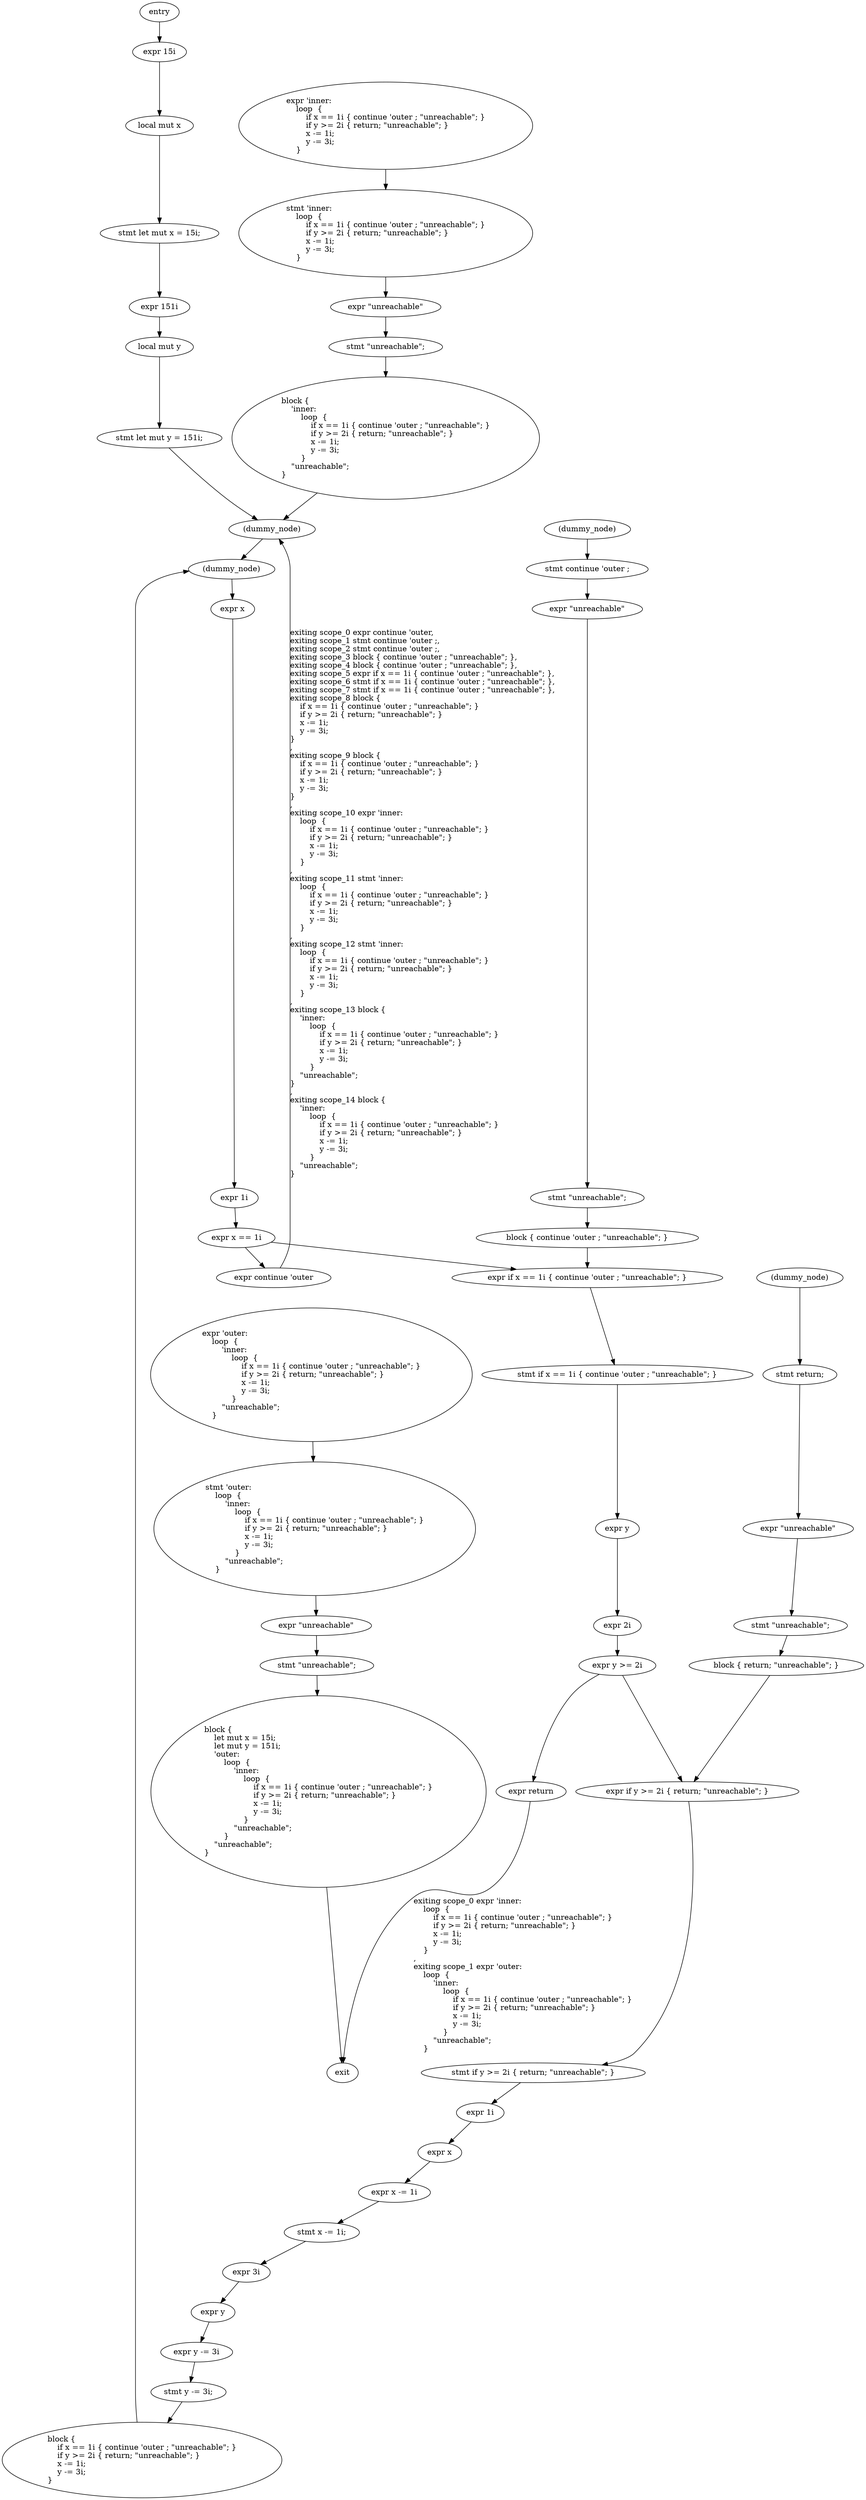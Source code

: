 digraph block {
    N0[label="entry"];
    N1[label="exit"];
    N2[label="expr 15i"];
    N3[label="local mut x"];
    N4[label="stmt let mut x = 15i;"];
    N5[label="expr 151i"];
    N6[label="local mut y"];
    N7[label="stmt let mut y = 151i;"];
    N8[label="(dummy_node)"];
    N9[label="expr \'outer:\l    loop  {\l        \'inner:\l            loop  {\l                if x == 1i { continue \'outer ; \"unreachable\"; }\l                if y >= 2i { return; \"unreachable\"; }\l                x -= 1i;\l                y -= 3i;\l            }\l        \"unreachable\";\l    }\l"];
    N10[label="(dummy_node)"];
    N11[label="expr \'inner:\l    loop  {\l        if x == 1i { continue \'outer ; \"unreachable\"; }\l        if y >= 2i { return; \"unreachable\"; }\l        x -= 1i;\l        y -= 3i;\l    }\l"];
    N12[label="expr x"];
    N13[label="expr 1i"];
    N14[label="expr x == 1i"];
    N15[label="expr continue \'outer"];
    N16[label="(dummy_node)"];
    N17[label="stmt continue \'outer ;"];
    N18[label="expr \"unreachable\""];
    N19[label="stmt \"unreachable\";"];
    N20[label="block { continue \'outer ; \"unreachable\"; }"];
    N21[label="expr if x == 1i { continue \'outer ; \"unreachable\"; }"];
    N22[label="stmt if x == 1i { continue \'outer ; \"unreachable\"; }"];
    N23[label="expr y"];
    N24[label="expr 2i"];
    N25[label="expr y >= 2i"];
    N26[label="expr return"];
    N27[label="(dummy_node)"];
    N28[label="stmt return;"];
    N29[label="expr \"unreachable\""];
    N30[label="stmt \"unreachable\";"];
    N31[label="block { return; \"unreachable\"; }"];
    N32[label="expr if y >= 2i { return; \"unreachable\"; }"];
    N33[label="stmt if y >= 2i { return; \"unreachable\"; }"];
    N34[label="expr 1i"];
    N35[label="expr x"];
    N36[label="expr x -= 1i"];
    N37[label="stmt x -= 1i;"];
    N38[label="expr 3i"];
    N39[label="expr y"];
    N40[label="expr y -= 3i"];
    N41[label="stmt y -= 3i;"];
    N42[label="block {\l    if x == 1i { continue \'outer ; \"unreachable\"; }\l    if y >= 2i { return; \"unreachable\"; }\l    x -= 1i;\l    y -= 3i;\l}\l"];
    N43[label="stmt \'inner:\l    loop  {\l        if x == 1i { continue \'outer ; \"unreachable\"; }\l        if y >= 2i { return; \"unreachable\"; }\l        x -= 1i;\l        y -= 3i;\l    }\l"];
    N44[label="expr \"unreachable\""];
    N45[label="stmt \"unreachable\";"];
    N46[label="block {\l    \'inner:\l        loop  {\l            if x == 1i { continue \'outer ; \"unreachable\"; }\l            if y >= 2i { return; \"unreachable\"; }\l            x -= 1i;\l            y -= 3i;\l        }\l    \"unreachable\";\l}\l"];
    N47[label="stmt \'outer:\l    loop  {\l        \'inner:\l            loop  {\l                if x == 1i { continue \'outer ; \"unreachable\"; }\l                if y >= 2i { return; \"unreachable\"; }\l                x -= 1i;\l                y -= 3i;\l            }\l        \"unreachable\";\l    }\l"];
    N48[label="expr \"unreachable\""];
    N49[label="stmt \"unreachable\";"];
    N50[label="block {\l    let mut x = 15i;\l    let mut y = 151i;\l    \'outer:\l        loop  {\l            \'inner:\l                loop  {\l                    if x == 1i { continue \'outer ; \"unreachable\"; }\l                    if y >= 2i { return; \"unreachable\"; }\l                    x -= 1i;\l                    y -= 3i;\l                }\l            \"unreachable\";\l        }\l    \"unreachable\";\l}\l"];
    N0 -> N2;
    N2 -> N3;
    N3 -> N4;
    N4 -> N5;
    N5 -> N6;
    N6 -> N7;
    N7 -> N8;
    N8 -> N10;
    N10 -> N12;
    N12 -> N13;
    N13 -> N14;
    N14 -> N15;
    N15 -> N8[label="exiting scope_0 expr continue \'outer,\lexiting scope_1 stmt continue \'outer ;,\lexiting scope_2 stmt continue \'outer ;,\lexiting scope_3 block { continue \'outer ; \"unreachable\"; },\lexiting scope_4 block { continue \'outer ; \"unreachable\"; },\lexiting scope_5 expr if x == 1i { continue \'outer ; \"unreachable\"; },\lexiting scope_6 stmt if x == 1i { continue \'outer ; \"unreachable\"; },\lexiting scope_7 stmt if x == 1i { continue \'outer ; \"unreachable\"; },\lexiting scope_8 block {\l    if x == 1i { continue \'outer ; \"unreachable\"; }\l    if y >= 2i { return; \"unreachable\"; }\l    x -= 1i;\l    y -= 3i;\l}\l,\lexiting scope_9 block {\l    if x == 1i { continue \'outer ; \"unreachable\"; }\l    if y >= 2i { return; \"unreachable\"; }\l    x -= 1i;\l    y -= 3i;\l}\l,\lexiting scope_10 expr \'inner:\l    loop  {\l        if x == 1i { continue \'outer ; \"unreachable\"; }\l        if y >= 2i { return; \"unreachable\"; }\l        x -= 1i;\l        y -= 3i;\l    }\l,\lexiting scope_11 stmt \'inner:\l    loop  {\l        if x == 1i { continue \'outer ; \"unreachable\"; }\l        if y >= 2i { return; \"unreachable\"; }\l        x -= 1i;\l        y -= 3i;\l    }\l,\lexiting scope_12 stmt \'inner:\l    loop  {\l        if x == 1i { continue \'outer ; \"unreachable\"; }\l        if y >= 2i { return; \"unreachable\"; }\l        x -= 1i;\l        y -= 3i;\l    }\l,\lexiting scope_13 block {\l    \'inner:\l        loop  {\l            if x == 1i { continue \'outer ; \"unreachable\"; }\l            if y >= 2i { return; \"unreachable\"; }\l            x -= 1i;\l            y -= 3i;\l        }\l    \"unreachable\";\l}\l,\lexiting scope_14 block {\l    \'inner:\l        loop  {\l            if x == 1i { continue \'outer ; \"unreachable\"; }\l            if y >= 2i { return; \"unreachable\"; }\l            x -= 1i;\l            y -= 3i;\l        }\l    \"unreachable\";\l}\l"];
    N16 -> N17;
    N17 -> N18;
    N18 -> N19;
    N19 -> N20;
    N14 -> N21;
    N20 -> N21;
    N21 -> N22;
    N22 -> N23;
    N23 -> N24;
    N24 -> N25;
    N25 -> N26;
    N26 -> N1[label="exiting scope_0 expr \'inner:\l    loop  {\l        if x == 1i { continue \'outer ; \"unreachable\"; }\l        if y >= 2i { return; \"unreachable\"; }\l        x -= 1i;\l        y -= 3i;\l    }\l,\lexiting scope_1 expr \'outer:\l    loop  {\l        \'inner:\l            loop  {\l                if x == 1i { continue \'outer ; \"unreachable\"; }\l                if y >= 2i { return; \"unreachable\"; }\l                x -= 1i;\l                y -= 3i;\l            }\l        \"unreachable\";\l    }\l"];
    N27 -> N28;
    N28 -> N29;
    N29 -> N30;
    N30 -> N31;
    N25 -> N32;
    N31 -> N32;
    N32 -> N33;
    N33 -> N34;
    N34 -> N35;
    N35 -> N36;
    N36 -> N37;
    N37 -> N38;
    N38 -> N39;
    N39 -> N40;
    N40 -> N41;
    N41 -> N42;
    N42 -> N10;
    N11 -> N43;
    N43 -> N44;
    N44 -> N45;
    N45 -> N46;
    N46 -> N8;
    N9 -> N47;
    N47 -> N48;
    N48 -> N49;
    N49 -> N50;
    N50 -> N1;
}
